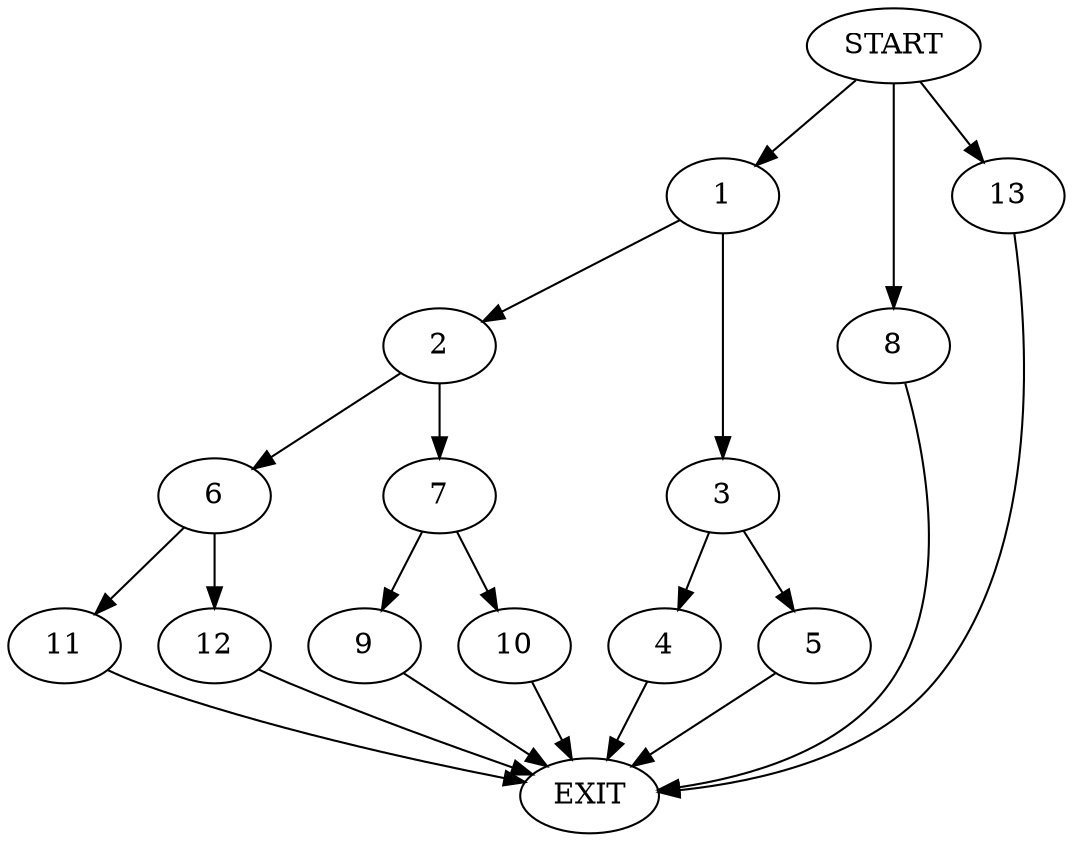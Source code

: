 digraph {
0 [label="START"]
14 [label="EXIT"]
0 -> 1
1 -> 2
1 -> 3
3 -> 4
3 -> 5
2 -> 6
2 -> 7
4 -> 14
5 -> 14
0 -> 8
8 -> 14
7 -> 9
7 -> 10
6 -> 11
6 -> 12
12 -> 14
11 -> 14
0 -> 13
13 -> 14
9 -> 14
10 -> 14
}
